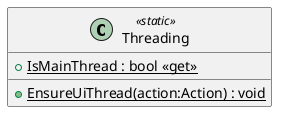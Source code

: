 @startuml
class Threading <<static>> {
    + {static} IsMainThread : bool <<get>>
    + {static} EnsureUiThread(action:Action) : void
}
@enduml
